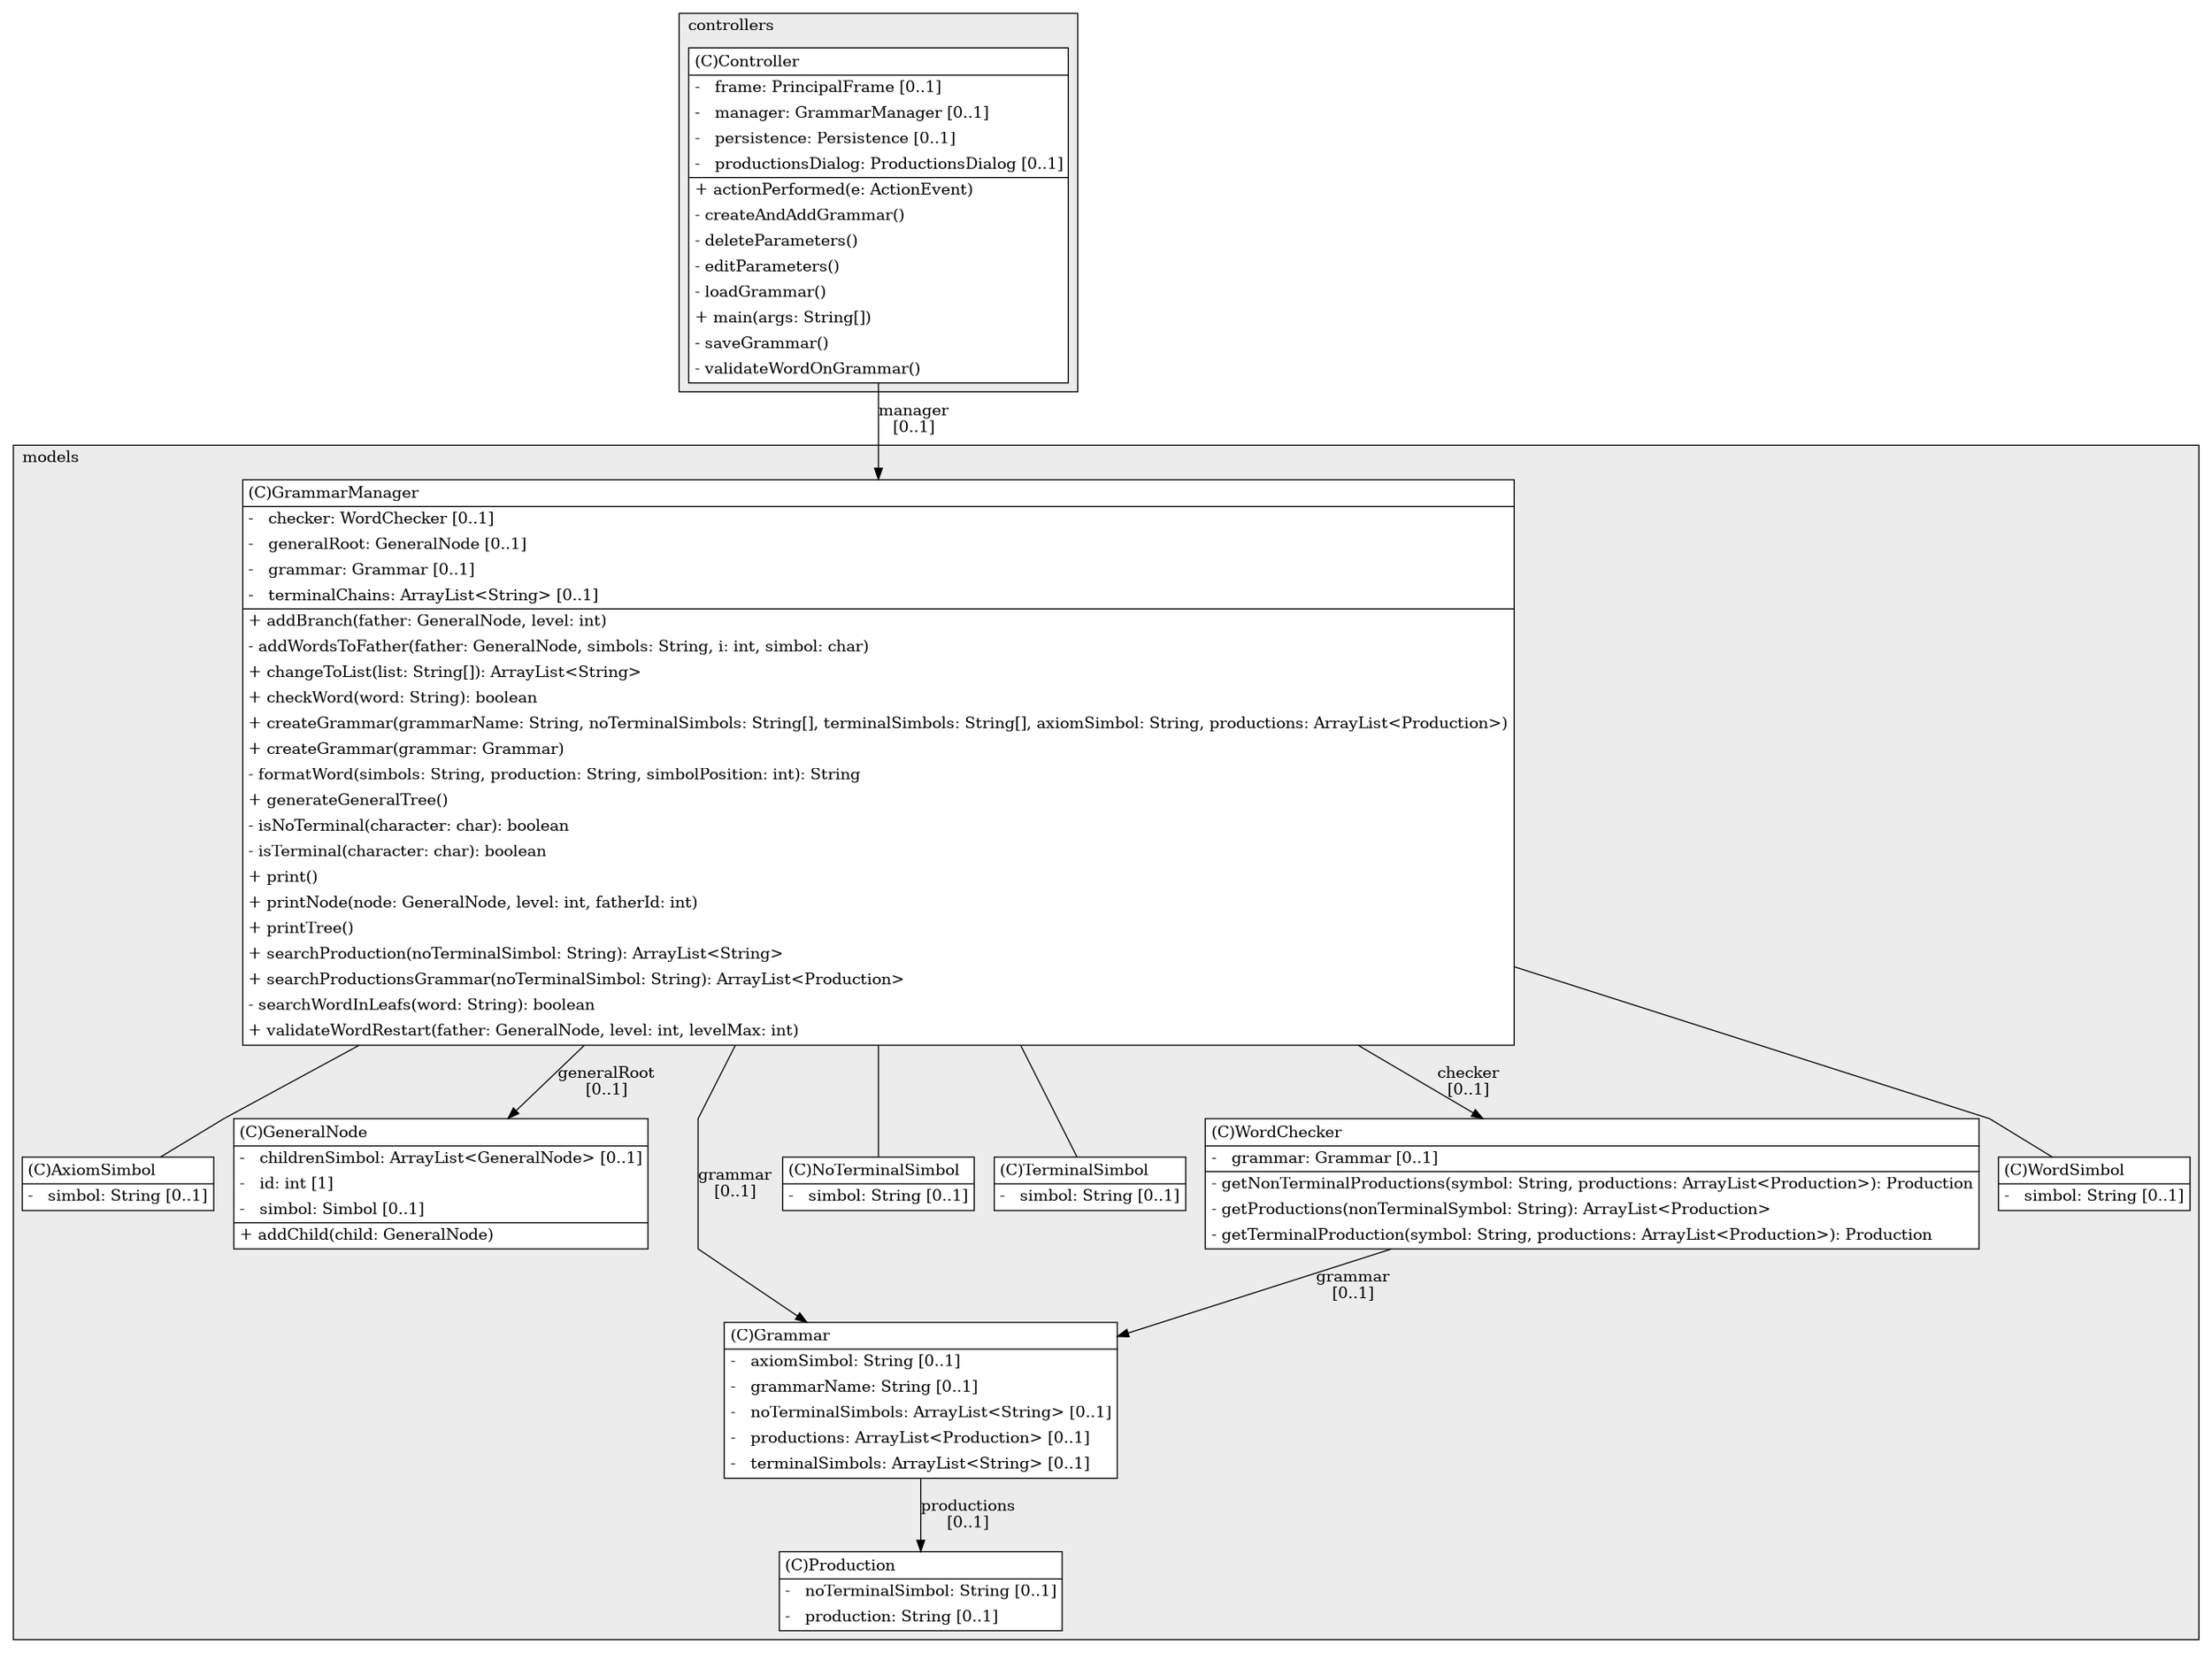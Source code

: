 @startuml

/' diagram meta data start
config=StructureConfiguration;
{
  "projectClassification": {
    "searchMode": "OpenProject", // OpenProject, AllProjects
    "includedProjects": "",
    "pathEndKeywords": "*.impl",
    "isClientPath": "",
    "isClientName": "",
    "isTestPath": "",
    "isTestName": "",
    "isMappingPath": "",
    "isMappingName": "",
    "isDataAccessPath": "",
    "isDataAccessName": "",
    "isDataStructurePath": "",
    "isDataStructureName": "",
    "isInterfaceStructuresPath": "",
    "isInterfaceStructuresName": "",
    "isEntryPointPath": "",
    "isEntryPointName": "",
    "treatFinalFieldsAsMandatory": false
  },
  "graphRestriction": {
    "classPackageExcludeFilter": "",
    "classPackageIncludeFilter": "",
    "classNameExcludeFilter": "",
    "classNameIncludeFilter": "",
    "methodNameExcludeFilter": "",
    "methodNameIncludeFilter": "",
    "removeByInheritance": "", // inheritance/annotation based filtering is done in a second step
    "removeByAnnotation": "",
    "removeByClassPackage": "", // cleanup the graph after inheritance/annotation based filtering is done
    "removeByClassName": "",
    "cutMappings": false,
    "cutEnum": true,
    "cutTests": true,
    "cutClient": true,
    "cutDataAccess": false,
    "cutInterfaceStructures": false,
    "cutDataStructures": false,
    "cutGetterAndSetter": true,
    "cutConstructors": true
  },
  "graphTraversal": {
    "forwardDepth": 6,
    "backwardDepth": 6,
    "classPackageExcludeFilter": "",
    "classPackageIncludeFilter": "",
    "classNameExcludeFilter": "",
    "classNameIncludeFilter": "",
    "methodNameExcludeFilter": "",
    "methodNameIncludeFilter": "",
    "hideMappings": false,
    "hideDataStructures": false,
    "hidePrivateMethods": true,
    "hideInterfaceCalls": true, // indirection: implementation -> interface (is hidden) -> implementation
    "onlyShowApplicationEntryPoints": false, // root node is included
    "useMethodCallsForStructureDiagram": "ForwardOnly" // ForwardOnly, BothDirections, No
  },
  "details": {
    "aggregation": "GroupByClass", // ByClass, GroupByClass, None
    "showClassGenericTypes": true,
    "showMethods": true,
    "showMethodParameterNames": true,
    "showMethodParameterTypes": true,
    "showMethodReturnType": true,
    "showPackageLevels": 2,
    "showDetailedClassStructure": true
  },
  "rootClass": "models.GrammarManager",
  "extensionCallbackMethod": "" // qualified.class.name#methodName - signature: public static String method(String)
}
diagram meta data end '/



digraph g {
    rankdir="TB"
    splines=polyline
    

'nodes 
subgraph cluster_1068799382 { 
   	label=models
	labeljust=l
	fillcolor="#ececec"
	style=filled
   
   AxiomSimbol1068799382[
	label=<<TABLE BORDER="1" CELLBORDER="0" CELLPADDING="4" CELLSPACING="0">
<TR><TD ALIGN="LEFT" >(C)AxiomSimbol</TD></TR>
<HR/>
<TR><TD ALIGN="LEFT" >-   simbol: String [0..1]</TD></TR>
</TABLE>>
	style=filled
	margin=0
	shape=plaintext
	fillcolor="#FFFFFF"
];

GeneralNode1068799382[
	label=<<TABLE BORDER="1" CELLBORDER="0" CELLPADDING="4" CELLSPACING="0">
<TR><TD ALIGN="LEFT" >(C)GeneralNode</TD></TR>
<HR/>
<TR><TD ALIGN="LEFT" >-   childrenSimbol: ArrayList&lt;GeneralNode&gt; [0..1]</TD></TR>
<TR><TD ALIGN="LEFT" >-   id: int [1]</TD></TR>
<TR><TD ALIGN="LEFT" >-   simbol: Simbol [0..1]</TD></TR>
<HR/>
<TR><TD ALIGN="LEFT" >+ addChild(child: GeneralNode)</TD></TR>
</TABLE>>
	style=filled
	margin=0
	shape=plaintext
	fillcolor="#FFFFFF"
];

Grammar1068799382[
	label=<<TABLE BORDER="1" CELLBORDER="0" CELLPADDING="4" CELLSPACING="0">
<TR><TD ALIGN="LEFT" >(C)Grammar</TD></TR>
<HR/>
<TR><TD ALIGN="LEFT" >-   axiomSimbol: String [0..1]</TD></TR>
<TR><TD ALIGN="LEFT" >-   grammarName: String [0..1]</TD></TR>
<TR><TD ALIGN="LEFT" >-   noTerminalSimbols: ArrayList&lt;String&gt; [0..1]</TD></TR>
<TR><TD ALIGN="LEFT" >-   productions: ArrayList&lt;Production&gt; [0..1]</TD></TR>
<TR><TD ALIGN="LEFT" >-   terminalSimbols: ArrayList&lt;String&gt; [0..1]</TD></TR>
</TABLE>>
	style=filled
	margin=0
	shape=plaintext
	fillcolor="#FFFFFF"
];

GrammarManager1068799382[
	label=<<TABLE BORDER="1" CELLBORDER="0" CELLPADDING="4" CELLSPACING="0">
<TR><TD ALIGN="LEFT" >(C)GrammarManager</TD></TR>
<HR/>
<TR><TD ALIGN="LEFT" >-   checker: WordChecker [0..1]</TD></TR>
<TR><TD ALIGN="LEFT" >-   generalRoot: GeneralNode [0..1]</TD></TR>
<TR><TD ALIGN="LEFT" >-   grammar: Grammar [0..1]</TD></TR>
<TR><TD ALIGN="LEFT" >-   terminalChains: ArrayList&lt;String&gt; [0..1]</TD></TR>
<HR/>
<TR><TD ALIGN="LEFT" >+ addBranch(father: GeneralNode, level: int)</TD></TR>
<TR><TD ALIGN="LEFT" >- addWordsToFather(father: GeneralNode, simbols: String, i: int, simbol: char)</TD></TR>
<TR><TD ALIGN="LEFT" >+ changeToList(list: String[]): ArrayList&lt;String&gt;</TD></TR>
<TR><TD ALIGN="LEFT" >+ checkWord(word: String): boolean</TD></TR>
<TR><TD ALIGN="LEFT" >+ createGrammar(grammarName: String, noTerminalSimbols: String[], terminalSimbols: String[], axiomSimbol: String, productions: ArrayList&lt;Production&gt;)</TD></TR>
<TR><TD ALIGN="LEFT" >+ createGrammar(grammar: Grammar)</TD></TR>
<TR><TD ALIGN="LEFT" >- formatWord(simbols: String, production: String, simbolPosition: int): String</TD></TR>
<TR><TD ALIGN="LEFT" >+ generateGeneralTree()</TD></TR>
<TR><TD ALIGN="LEFT" >- isNoTerminal(character: char): boolean</TD></TR>
<TR><TD ALIGN="LEFT" >- isTerminal(character: char): boolean</TD></TR>
<TR><TD ALIGN="LEFT" >+ print()</TD></TR>
<TR><TD ALIGN="LEFT" >+ printNode(node: GeneralNode, level: int, fatherId: int)</TD></TR>
<TR><TD ALIGN="LEFT" >+ printTree()</TD></TR>
<TR><TD ALIGN="LEFT" >+ searchProduction(noTerminalSimbol: String): ArrayList&lt;String&gt;</TD></TR>
<TR><TD ALIGN="LEFT" >+ searchProductionsGrammar(noTerminalSimbol: String): ArrayList&lt;Production&gt;</TD></TR>
<TR><TD ALIGN="LEFT" >- searchWordInLeafs(word: String): boolean</TD></TR>
<TR><TD ALIGN="LEFT" >+ validateWordRestart(father: GeneralNode, level: int, levelMax: int)</TD></TR>
</TABLE>>
	style=filled
	margin=0
	shape=plaintext
	fillcolor="#FFFFFF"
];

NoTerminalSimbol1068799382[
	label=<<TABLE BORDER="1" CELLBORDER="0" CELLPADDING="4" CELLSPACING="0">
<TR><TD ALIGN="LEFT" >(C)NoTerminalSimbol</TD></TR>
<HR/>
<TR><TD ALIGN="LEFT" >-   simbol: String [0..1]</TD></TR>
</TABLE>>
	style=filled
	margin=0
	shape=plaintext
	fillcolor="#FFFFFF"
];

Production1068799382[
	label=<<TABLE BORDER="1" CELLBORDER="0" CELLPADDING="4" CELLSPACING="0">
<TR><TD ALIGN="LEFT" >(C)Production</TD></TR>
<HR/>
<TR><TD ALIGN="LEFT" >-   noTerminalSimbol: String [0..1]</TD></TR>
<TR><TD ALIGN="LEFT" >-   production: String [0..1]</TD></TR>
</TABLE>>
	style=filled
	margin=0
	shape=plaintext
	fillcolor="#FFFFFF"
];

TerminalSimbol1068799382[
	label=<<TABLE BORDER="1" CELLBORDER="0" CELLPADDING="4" CELLSPACING="0">
<TR><TD ALIGN="LEFT" >(C)TerminalSimbol</TD></TR>
<HR/>
<TR><TD ALIGN="LEFT" >-   simbol: String [0..1]</TD></TR>
</TABLE>>
	style=filled
	margin=0
	shape=plaintext
	fillcolor="#FFFFFF"
];

WordChecker1068799382[
	label=<<TABLE BORDER="1" CELLBORDER="0" CELLPADDING="4" CELLSPACING="0">
<TR><TD ALIGN="LEFT" >(C)WordChecker</TD></TR>
<HR/>
<TR><TD ALIGN="LEFT" >-   grammar: Grammar [0..1]</TD></TR>
<HR/>
<TR><TD ALIGN="LEFT" >- getNonTerminalProductions(symbol: String, productions: ArrayList&lt;Production&gt;): Production</TD></TR>
<TR><TD ALIGN="LEFT" >- getProductions(nonTerminalSymbol: String): ArrayList&lt;Production&gt;</TD></TR>
<TR><TD ALIGN="LEFT" >- getTerminalProduction(symbol: String, productions: ArrayList&lt;Production&gt;): Production</TD></TR>
</TABLE>>
	style=filled
	margin=0
	shape=plaintext
	fillcolor="#FFFFFF"
];

WordSimbol1068799382[
	label=<<TABLE BORDER="1" CELLBORDER="0" CELLPADDING="4" CELLSPACING="0">
<TR><TD ALIGN="LEFT" >(C)WordSimbol</TD></TR>
<HR/>
<TR><TD ALIGN="LEFT" >-   simbol: String [0..1]</TD></TR>
</TABLE>>
	style=filled
	margin=0
	shape=plaintext
	fillcolor="#FFFFFF"
];
} 

subgraph cluster_1714548649 { 
   	label=controllers
	labeljust=l
	fillcolor="#ececec"
	style=filled
   
   Controller1714548649[
	label=<<TABLE BORDER="1" CELLBORDER="0" CELLPADDING="4" CELLSPACING="0">
<TR><TD ALIGN="LEFT" >(C)Controller</TD></TR>
<HR/>
<TR><TD ALIGN="LEFT" >-   frame: PrincipalFrame [0..1]</TD></TR>
<TR><TD ALIGN="LEFT" >-   manager: GrammarManager [0..1]</TD></TR>
<TR><TD ALIGN="LEFT" >-   persistence: Persistence [0..1]</TD></TR>
<TR><TD ALIGN="LEFT" >-   productionsDialog: ProductionsDialog [0..1]</TD></TR>
<HR/>
<TR><TD ALIGN="LEFT" >+ actionPerformed(e: ActionEvent)</TD></TR>
<TR><TD ALIGN="LEFT" >- createAndAddGrammar()</TD></TR>
<TR><TD ALIGN="LEFT" >- deleteParameters()</TD></TR>
<TR><TD ALIGN="LEFT" >- editParameters()</TD></TR>
<TR><TD ALIGN="LEFT" >- loadGrammar()</TD></TR>
<TR><TD ALIGN="LEFT" >+ main(args: String[])</TD></TR>
<TR><TD ALIGN="LEFT" >- saveGrammar()</TD></TR>
<TR><TD ALIGN="LEFT" >- validateWordOnGrammar()</TD></TR>
</TABLE>>
	style=filled
	margin=0
	shape=plaintext
	fillcolor="#FFFFFF"
];
} 

'edges    
Controller1714548649 -> GrammarManager1068799382[label="manager
[0..1]"];
Grammar1068799382 -> Production1068799382[label="productions
[0..1]"];
GrammarManager1068799382 -> AxiomSimbol1068799382[arrowhead=none];
GrammarManager1068799382 -> GeneralNode1068799382[label="generalRoot
[0..1]"];
GrammarManager1068799382 -> Grammar1068799382[label="grammar
[0..1]"];
GrammarManager1068799382 -> NoTerminalSimbol1068799382[arrowhead=none];
GrammarManager1068799382 -> TerminalSimbol1068799382[arrowhead=none];
GrammarManager1068799382 -> WordChecker1068799382[label="checker
[0..1]"];
GrammarManager1068799382 -> WordSimbol1068799382[arrowhead=none];
WordChecker1068799382 -> Grammar1068799382[label="grammar
[0..1]"];
    
}
@enduml